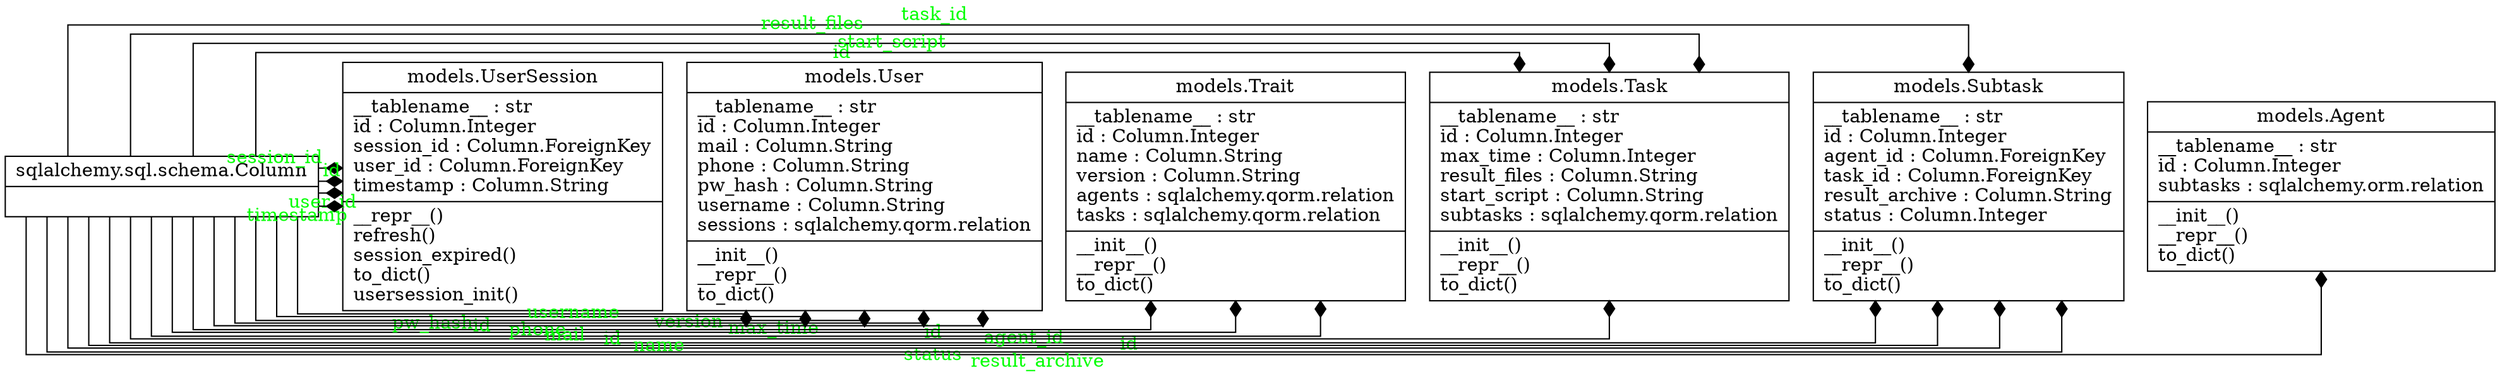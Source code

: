 digraph "classes_Models" {
	charset="utf-8";
	rankdir="TB";
	splines=ortho
	//size=2.5;
	//ratio=compress;
	//splines=ortho;
	n1 [label="{models.Agent|__tablename__ : str\lid : Column.Integer\lsubtasks : sqlalchemy.orm.relation\l|__init__()\l__repr__()\lto_dict()\l}", shape="record"];
	n2 [label="{models.Subtask|__tablename__ : str\lid : Column.Integer\lagent_id : Column.ForeignKey\ltask_id : Column.ForeignKey\lresult_archive : Column.String\lstatus : Column.Integer\l|__init__()\l__repr__()\lto_dict()\l}", shape="record"];
	n3 [label="{models.Task|__tablename__ : str\lid : Column.Integer\lmax_time : Column.Integer\lresult_files : Column.String\lstart_script : Column.String\lsubtasks : sqlalchemy.qorm.relation\l|__init__()\l__repr__()\lto_dict()\l}", shape="record"];
	n4 [label="{models.Trait|__tablename__ : str\lid : Column.Integer\lname : Column.String\lversion : Column.String\lagents : sqlalchemy.qorm.relation\ltasks : sqlalchemy.qorm.relation\l|__init__()\l__repr__()\lto_dict()\l}", shape="record"];
	n5 [label="{models.User|__tablename__ : str\lid : Column.Integer\lmail : Column.String\lphone : Column.String\lpw_hash : Column.String\lusername : Column.String\lsessions : sqlalchemy.qorm.relation\l|__init__()\l__repr__()\lto_dict()\l}", shape="record"];
	n6 [label="{models.UserSession|__tablename__ : str\lid : Column.Integer\lsession_id : Column.ForeignKey\luser_id : Column.ForeignKey\ltimestamp : Column.String\l|__repr__()\lrefresh()\lsession_expired()\lto_dict()\lusersession_init()\l}", shape="record"];
	n7 [label="{sqlalchemy.sql.schema.Column|}", shape="record"];
	{
		rank=same;
		n7 -> n1 [arrowhead="diamond", arrowtail="none", fontcolor="green", xlabel="id", style="solid"];
		n7 -> n2 [arrowhead="diamond", arrowtail="none", fontcolor="green", xlabel="id", style="solid"];
		n7 -> n2 [arrowhead="diamond", arrowtail="none", fontcolor="green", xlabel="status", style="solid"];
		n7 -> n2 [arrowhead="diamond", arrowtail="none", fontcolor="green", xlabel="agent_id", style="solid"];
		n7 -> n2 [arrowhead="diamond", arrowtail="none", fontcolor="green", xlabel="result_archive", style="solid"];
		n7 -> n2 [arrowhead="diamond", arrowtail="none", fontcolor="green", xlabel="task_id", style="solid"];
		n7 -> n3 [arrowhead="diamond", arrowtail="none", fontcolor="green", xlabel="result_files", style="solid"];
		n7 -> n3 [arrowhead="diamond", arrowtail="none", fontcolor="green", xlabel="id", style="solid"];
		n7 -> n3 [arrowhead="diamond", arrowtail="none", fontcolor="green", xlabel="start_script", style="solid"];
		n7 -> n3 [arrowhead="diamond", arrowtail="none", fontcolor="green", xlabel="max_time", style="solid"];
	}
	{
		rank=same;
		n7 -> n4 [arrowhead="diamond", arrowtail="none", fontcolor="green", xlabel="id", style="solid"];
		n7 -> n4 [arrowhead="diamond", arrowtail="none", fontcolor="green", xlabel="version", style="solid"];
		n7 -> n4 [arrowhead="diamond", arrowtail="none", fontcolor="green", xlabel="name", style="solid"];
		n7 -> n5 [arrowhead="diamond", arrowtail="none", fontcolor="green", xlabel="pw_hash", style="solid"];
		n7 -> n5 [arrowhead="diamond", arrowtail="none", fontcolor="green", xlabel="id", style="solid"];
		n7 -> n5 [arrowhead="diamond", arrowtail="none", fontcolor="green", xlabel="phone", style="solid"];
		n7 -> n5 [arrowhead="diamond", arrowtail="none", fontcolor="green", xlabel="username", style="solid"];
		n7 -> n5 [arrowhead="diamond", arrowtail="none", fontcolor="green", xlabel="mail", style="solid"];
		n7 -> n6 [arrowhead="diamond", arrowtail="none", fontcolor="green", xlabel="session_id", style="solid"];
		n7 -> n6 [arrowhead="diamond", arrowtail="none", fontcolor="green", xlabel="id", style="solid"];
		n7 -> n6 [arrowhead="diamond", arrowtail="none", fontcolor="green", xlabel="user_id", style="solid"];
		n7 -> n6 [arrowhead="diamond", arrowtail="none", fontcolor="green", xlabel="timestamp", style="solid"];
	}
}